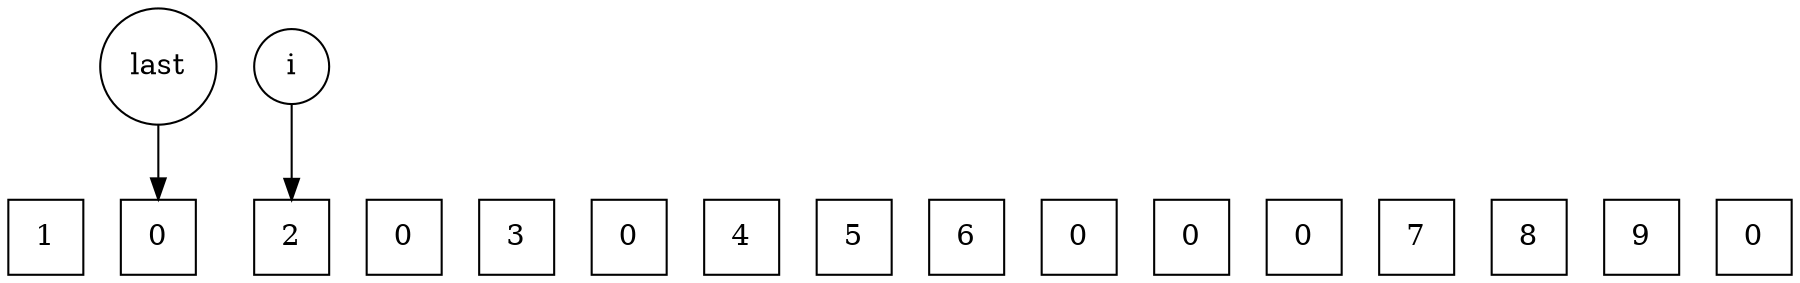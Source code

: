 digraph {
	node [shape=square]
	0 [label=1]
	1 [label=0]
	2 [label=2]
	3 [label=0]
	4 [label=3]
	5 [label=0]
	6 [label=4]
	7 [label=5]
	8 [label=6]
	9 [label=0]
	10 [label=0]
	11 [label=0]
	12 [label=7]
	13 [label=8]
	14 [label=9]
	15 [label=0]
	{
		graph [rank=same]
		0
		1
		2
		3
		4
		5
		6
		7
		8
		9
		10
		11
		12
		13
		14
		15
	}
	i [shape=circle]
	i -> 2
	last [shape=circle]
	last -> 1
}